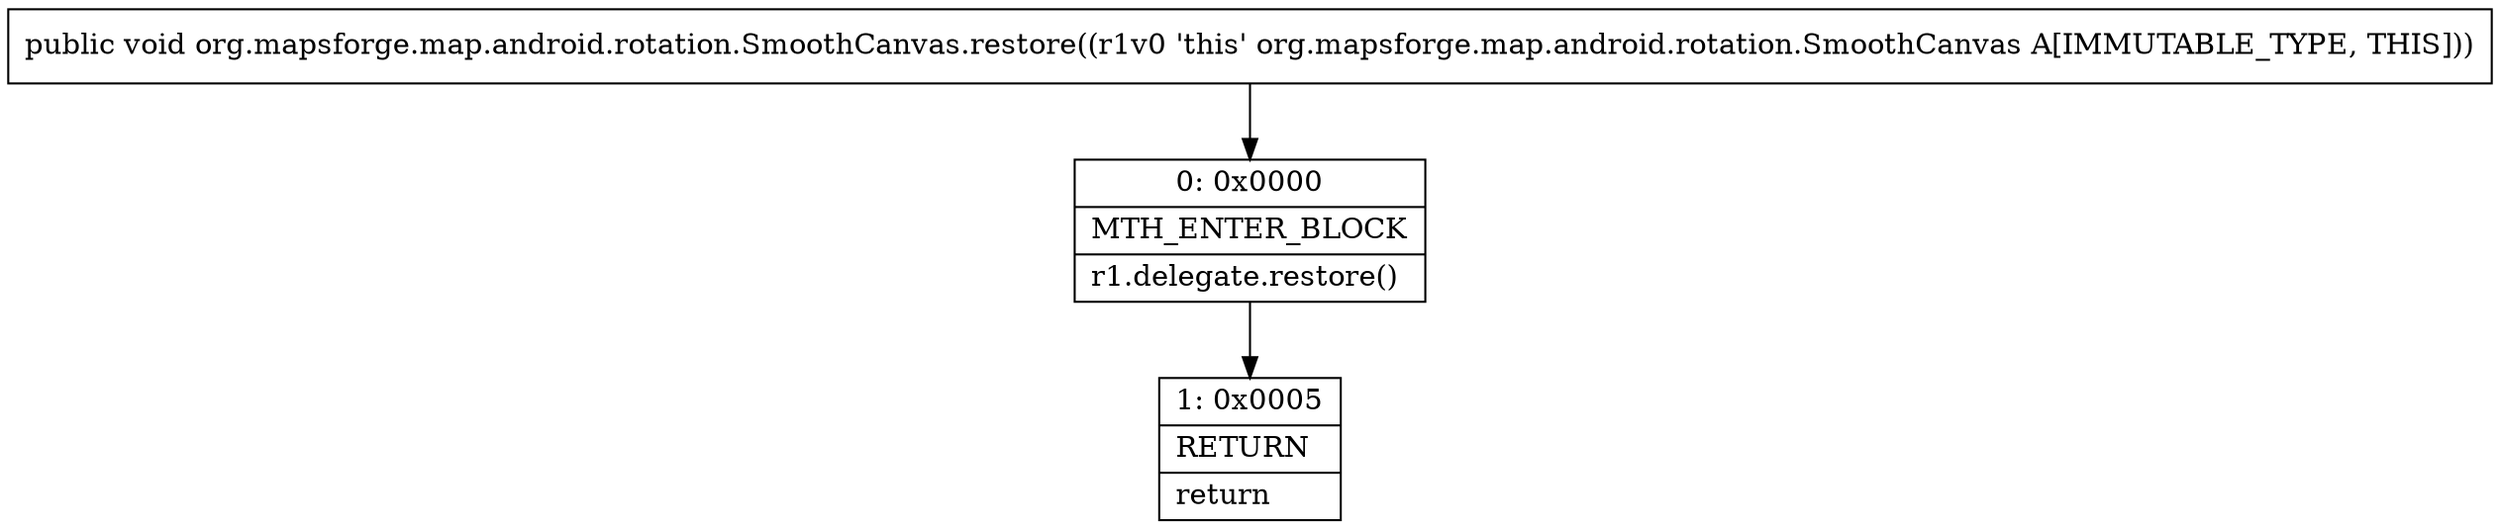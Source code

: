 digraph "CFG fororg.mapsforge.map.android.rotation.SmoothCanvas.restore()V" {
Node_0 [shape=record,label="{0\:\ 0x0000|MTH_ENTER_BLOCK\l|r1.delegate.restore()\l}"];
Node_1 [shape=record,label="{1\:\ 0x0005|RETURN\l|return\l}"];
MethodNode[shape=record,label="{public void org.mapsforge.map.android.rotation.SmoothCanvas.restore((r1v0 'this' org.mapsforge.map.android.rotation.SmoothCanvas A[IMMUTABLE_TYPE, THIS])) }"];
MethodNode -> Node_0;
Node_0 -> Node_1;
}

